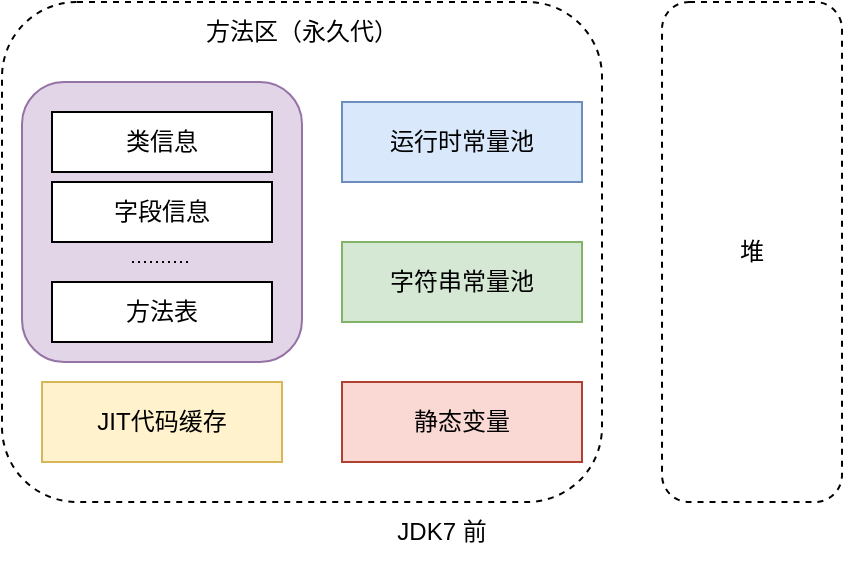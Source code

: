 <mxfile version="21.0.2" type="github" pages="2">
  <diagram id="O7pPCtJhnp9RhiGo_q5N" name="运行时数据区域（旧）">
    <mxGraphModel dx="794" dy="438" grid="1" gridSize="10" guides="1" tooltips="1" connect="1" arrows="1" fold="1" page="1" pageScale="1" pageWidth="1169" pageHeight="827" math="0" shadow="0">
      <root>
        <mxCell id="0" />
        <mxCell id="1" parent="0" />
        <mxCell id="61ENZFUCJouTjVSc7NG1-1" value="" style="rounded=1;whiteSpace=wrap;html=1;dashed=1;" parent="1" vertex="1">
          <mxGeometry x="60" y="90" width="300" height="250" as="geometry" />
        </mxCell>
        <mxCell id="61ENZFUCJouTjVSc7NG1-2" value="" style="rounded=1;whiteSpace=wrap;html=1;fillColor=#e1d5e7;strokeColor=#9673a6;" parent="1" vertex="1">
          <mxGeometry x="70" y="130" width="140" height="140" as="geometry" />
        </mxCell>
        <mxCell id="61ENZFUCJouTjVSc7NG1-3" value="运行时常量池" style="rounded=0;whiteSpace=wrap;html=1;fillColor=#dae8fc;strokeColor=#6c8ebf;" parent="1" vertex="1">
          <mxGeometry x="230" y="140" width="120" height="40" as="geometry" />
        </mxCell>
        <mxCell id="61ENZFUCJouTjVSc7NG1-4" value="JIT代码缓存" style="rounded=0;whiteSpace=wrap;html=1;fillColor=#fff2cc;strokeColor=#d6b656;" parent="1" vertex="1">
          <mxGeometry x="80" y="280" width="120" height="40" as="geometry" />
        </mxCell>
        <mxCell id="61ENZFUCJouTjVSc7NG1-5" value="字符串常量池" style="rounded=0;whiteSpace=wrap;html=1;fillColor=#d5e8d4;strokeColor=#82b366;" parent="1" vertex="1">
          <mxGeometry x="230" y="210" width="120" height="40" as="geometry" />
        </mxCell>
        <mxCell id="61ENZFUCJouTjVSc7NG1-6" value="静态变量" style="rounded=0;whiteSpace=wrap;html=1;fillColor=#fad9d5;strokeColor=#ae4132;" parent="1" vertex="1">
          <mxGeometry x="230" y="280" width="120" height="40" as="geometry" />
        </mxCell>
        <mxCell id="61ENZFUCJouTjVSc7NG1-7" value="" style="rounded=1;whiteSpace=wrap;html=1;dashed=1;" parent="1" vertex="1">
          <mxGeometry x="390" y="90" width="90" height="250" as="geometry" />
        </mxCell>
        <mxCell id="61ENZFUCJouTjVSc7NG1-8" value="类信息" style="rounded=0;whiteSpace=wrap;html=1;" parent="1" vertex="1">
          <mxGeometry x="85" y="145" width="110" height="30" as="geometry" />
        </mxCell>
        <mxCell id="61ENZFUCJouTjVSc7NG1-9" value="字段信息" style="rounded=0;whiteSpace=wrap;html=1;" parent="1" vertex="1">
          <mxGeometry x="85" y="180" width="110" height="30" as="geometry" />
        </mxCell>
        <mxCell id="61ENZFUCJouTjVSc7NG1-10" value="方法表" style="rounded=0;whiteSpace=wrap;html=1;" parent="1" vertex="1">
          <mxGeometry x="85" y="230" width="110" height="30" as="geometry" />
        </mxCell>
        <mxCell id="61ENZFUCJouTjVSc7NG1-11" value="" style="endArrow=none;dashed=1;html=1;rounded=0;dashPattern=1 2;" parent="1" edge="1">
          <mxGeometry width="50" height="50" relative="1" as="geometry">
            <mxPoint x="125" y="220" as="sourcePoint" />
            <mxPoint x="155" y="220" as="targetPoint" />
          </mxGeometry>
        </mxCell>
        <mxCell id="61ENZFUCJouTjVSc7NG1-12" value="堆" style="text;html=1;strokeColor=none;fillColor=none;align=center;verticalAlign=middle;whiteSpace=wrap;rounded=0;" parent="1" vertex="1">
          <mxGeometry x="405" y="200" width="60" height="30" as="geometry" />
        </mxCell>
        <mxCell id="61ENZFUCJouTjVSc7NG1-13" value="方法区（永久代）" style="text;html=1;strokeColor=none;fillColor=none;align=center;verticalAlign=middle;whiteSpace=wrap;rounded=0;" parent="1" vertex="1">
          <mxGeometry x="160" y="90" width="100" height="30" as="geometry" />
        </mxCell>
        <mxCell id="F_WqrLouc-fiusGOSplc-1" value="JDK7 前" style="text;html=1;strokeColor=none;fillColor=none;align=center;verticalAlign=middle;whiteSpace=wrap;rounded=0;" vertex="1" parent="1">
          <mxGeometry x="250" y="340" width="60" height="30" as="geometry" />
        </mxCell>
      </root>
    </mxGraphModel>
  </diagram>
  <diagram id="M7XKdc1zeiAv-hPEmWxM" name="运行时数据区（新）">
    <mxGraphModel dx="794" dy="438" grid="1" gridSize="10" guides="1" tooltips="1" connect="1" arrows="1" fold="1" page="1" pageScale="1" pageWidth="1169" pageHeight="827" math="0" shadow="0">
      <root>
        <mxCell id="0" />
        <mxCell id="1" parent="0" />
        <mxCell id="ehPr-6aGS_VOLnWbq9fu-1" value="" style="rounded=1;whiteSpace=wrap;html=1;dashed=1;" parent="1" vertex="1">
          <mxGeometry x="60" y="90" width="300" height="250" as="geometry" />
        </mxCell>
        <mxCell id="ehPr-6aGS_VOLnWbq9fu-2" value="" style="rounded=1;whiteSpace=wrap;html=1;fillColor=#e1d5e7;strokeColor=#9673a6;" parent="1" vertex="1">
          <mxGeometry x="70" y="130" width="140" height="140" as="geometry" />
        </mxCell>
        <mxCell id="ehPr-6aGS_VOLnWbq9fu-3" value="运行时常量池" style="rounded=0;whiteSpace=wrap;html=1;fillColor=#dae8fc;strokeColor=#6c8ebf;" parent="1" vertex="1">
          <mxGeometry x="230" y="140" width="120" height="40" as="geometry" />
        </mxCell>
        <mxCell id="ehPr-6aGS_VOLnWbq9fu-4" value="JIT代码缓存" style="rounded=0;whiteSpace=wrap;html=1;fillColor=#fff2cc;strokeColor=#d6b656;" parent="1" vertex="1">
          <mxGeometry x="230" y="230" width="120" height="40" as="geometry" />
        </mxCell>
        <mxCell id="ehPr-6aGS_VOLnWbq9fu-7" value="" style="rounded=1;whiteSpace=wrap;html=1;dashed=1;" parent="1" vertex="1">
          <mxGeometry x="390" y="90" width="110" height="250" as="geometry" />
        </mxCell>
        <mxCell id="ehPr-6aGS_VOLnWbq9fu-5" value="字符串常量池" style="rounded=0;whiteSpace=wrap;html=1;fillColor=#d5e8d4;strokeColor=#82b366;" parent="1" vertex="1">
          <mxGeometry x="397.5" y="160" width="95" height="40" as="geometry" />
        </mxCell>
        <mxCell id="ehPr-6aGS_VOLnWbq9fu-6" value="静态变量" style="rounded=0;whiteSpace=wrap;html=1;fillColor=#fad9d5;strokeColor=#ae4132;" parent="1" vertex="1">
          <mxGeometry x="397.5" y="230" width="95" height="40" as="geometry" />
        </mxCell>
        <mxCell id="ehPr-6aGS_VOLnWbq9fu-8" value="类信息" style="rounded=0;whiteSpace=wrap;html=1;" parent="1" vertex="1">
          <mxGeometry x="85" y="145" width="110" height="30" as="geometry" />
        </mxCell>
        <mxCell id="ehPr-6aGS_VOLnWbq9fu-9" value="字段信息" style="rounded=0;whiteSpace=wrap;html=1;" parent="1" vertex="1">
          <mxGeometry x="85" y="180" width="110" height="30" as="geometry" />
        </mxCell>
        <mxCell id="ehPr-6aGS_VOLnWbq9fu-10" value="方法表" style="rounded=0;whiteSpace=wrap;html=1;" parent="1" vertex="1">
          <mxGeometry x="85" y="230" width="110" height="30" as="geometry" />
        </mxCell>
        <mxCell id="ehPr-6aGS_VOLnWbq9fu-11" value="" style="endArrow=none;dashed=1;html=1;rounded=0;dashPattern=1 2;" parent="1" edge="1">
          <mxGeometry width="50" height="50" relative="1" as="geometry">
            <mxPoint x="125" y="220" as="sourcePoint" />
            <mxPoint x="155" y="220" as="targetPoint" />
          </mxGeometry>
        </mxCell>
        <mxCell id="ehPr-6aGS_VOLnWbq9fu-12" value="堆" style="text;html=1;strokeColor=none;fillColor=none;align=center;verticalAlign=middle;whiteSpace=wrap;rounded=0;" parent="1" vertex="1">
          <mxGeometry x="415" y="90" width="60" height="30" as="geometry" />
        </mxCell>
        <mxCell id="ehPr-6aGS_VOLnWbq9fu-13" value="方法区（元空间）" style="text;html=1;strokeColor=none;fillColor=none;align=center;verticalAlign=middle;whiteSpace=wrap;rounded=0;" parent="1" vertex="1">
          <mxGeometry x="160" y="90" width="100" height="30" as="geometry" />
        </mxCell>
        <mxCell id="Vxt12ZsmdVxl1m9o9zwd-1" value="JDK7 后" style="text;html=1;strokeColor=none;fillColor=none;align=center;verticalAlign=middle;whiteSpace=wrap;rounded=0;" vertex="1" parent="1">
          <mxGeometry x="250" y="340" width="60" height="30" as="geometry" />
        </mxCell>
      </root>
    </mxGraphModel>
  </diagram>
</mxfile>

